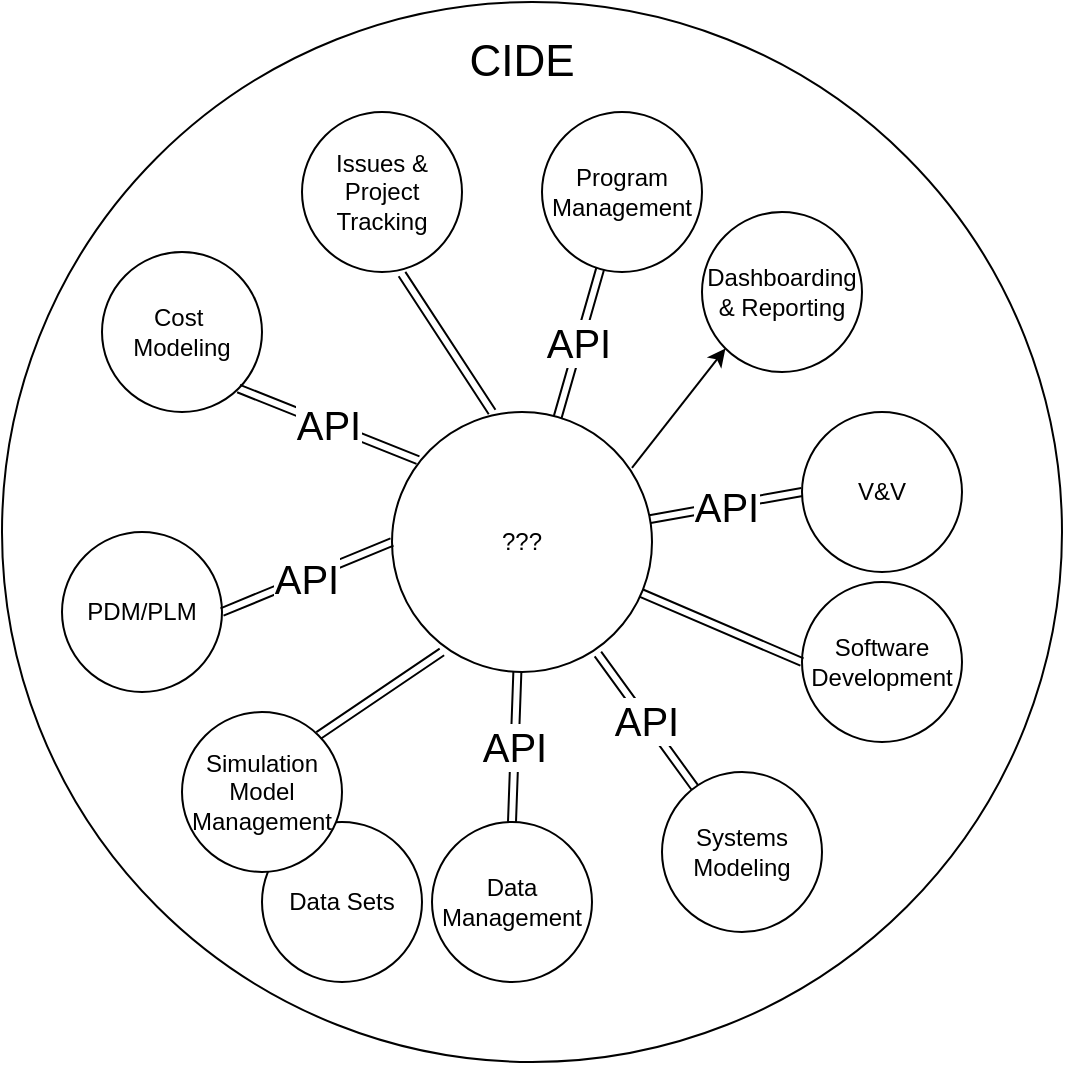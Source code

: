 <mxGraphModel dx="751" dy="540" grid="1" gridSize="10" guides="1" tooltips="1" connect="1" arrows="1" fold="1" page="1" pageScale="1" pageWidth="850" pageHeight="1100" background="#ffffff"><root><mxCell id="0"/><mxCell id="1" parent="0"/><mxCell id="31" value="" style="group" parent="1" vertex="1" connectable="0"><mxGeometry x="160" y="75" width="530" height="530" as="geometry"/></mxCell><mxCell id="26" value="" style="ellipse;whiteSpace=wrap;html=1;aspect=fixed;fontSize=12;" parent="31" vertex="1"><mxGeometry width="530" height="530" as="geometry"/></mxCell><mxCell id="30" value="CIDE" style="text;html=1;strokeColor=none;fillColor=none;align=center;verticalAlign=middle;whiteSpace=wrap;rounded=0;fontSize=22;" parent="31" vertex="1"><mxGeometry x="240" y="20" width="40" height="20" as="geometry"/></mxCell><mxCell id="32" value="Software Development" style="ellipse;whiteSpace=wrap;html=1;aspect=fixed;" parent="31" vertex="1"><mxGeometry x="400" y="290" width="80" height="80" as="geometry"/></mxCell><mxCell id="22" value="Data Management" style="ellipse;whiteSpace=wrap;html=1;aspect=fixed;" parent="31" vertex="1"><mxGeometry x="215" y="410" width="80" height="80" as="geometry"/></mxCell><mxCell id="34" value="Data Sets" style="ellipse;whiteSpace=wrap;html=1;aspect=fixed;" vertex="1" parent="31"><mxGeometry x="130" y="410" width="80" height="80" as="geometry"/></mxCell><mxCell id="2" value="???" style="ellipse;whiteSpace=wrap;html=1;aspect=fixed;" parent="1" vertex="1"><mxGeometry x="355" y="280" width="130" height="130" as="geometry"/></mxCell><mxCell id="3" value="Cost&amp;nbsp;&lt;div&gt;Modeling&lt;/div&gt;" style="ellipse;whiteSpace=wrap;html=1;aspect=fixed;" parent="1" vertex="1"><mxGeometry x="210" y="200" width="80" height="80" as="geometry"/></mxCell><mxCell id="4" value="API" style="shape=link;html=1;jettySize=auto;orthogonalLoop=1;entryX=0.1;entryY=0.185;entryPerimeter=0;exitX=1;exitY=1;fontSize=20;" parent="1" source="3" target="2" edge="1"><mxGeometry width="50" height="50" relative="1" as="geometry"><mxPoint x="300" y="240" as="sourcePoint"/><mxPoint x="280" y="430" as="targetPoint"/></mxGeometry></mxCell><mxCell id="5" value="PDM/PLM" style="ellipse;whiteSpace=wrap;html=1;aspect=fixed;" parent="1" vertex="1"><mxGeometry x="190" y="340" width="80" height="80" as="geometry"/></mxCell><mxCell id="7" value="Program&lt;div&gt;Management&lt;/div&gt;" style="ellipse;whiteSpace=wrap;html=1;aspect=fixed;" parent="1" vertex="1"><mxGeometry x="430" y="130" width="80" height="80" as="geometry"/></mxCell><mxCell id="8" value="Systems Modeling" style="ellipse;whiteSpace=wrap;html=1;aspect=fixed;" parent="1" vertex="1"><mxGeometry x="490" y="460" width="80" height="80" as="geometry"/></mxCell><mxCell id="9" value="Issues &amp;amp; Project Tracking" style="ellipse;whiteSpace=wrap;html=1;aspect=fixed;" parent="1" vertex="1"><mxGeometry x="310" y="130" width="80" height="80" as="geometry"/></mxCell><mxCell id="10" value="API" style="shape=link;html=1;jettySize=auto;orthogonalLoop=1;exitX=0.792;exitY=0.931;exitPerimeter=0;fontSize=20;" parent="1" source="2" target="8" edge="1"><mxGeometry width="50" height="50" relative="1" as="geometry"><mxPoint x="170" y="710" as="sourcePoint"/><mxPoint x="220" y="660" as="targetPoint"/></mxGeometry></mxCell><mxCell id="11" value="V&amp;amp;V" style="ellipse;whiteSpace=wrap;html=1;aspect=fixed;" parent="1" vertex="1"><mxGeometry x="560" y="280" width="80" height="80" as="geometry"/></mxCell><mxCell id="12" value="API" style="shape=link;html=1;jettySize=auto;orthogonalLoop=1;exitX=0;exitY=0.5;entryX=1;entryY=0.5;fontSize=20;" parent="1" source="2" target="5" edge="1"><mxGeometry width="50" height="50" relative="1" as="geometry"><mxPoint x="170" y="730" as="sourcePoint"/><mxPoint x="251" y="400" as="targetPoint"/></mxGeometry></mxCell><mxCell id="13" value="API" style="shape=link;html=1;jettySize=auto;orthogonalLoop=1;fontSize=20;" parent="1" source="7" target="2" edge="1"><mxGeometry width="50" height="50" relative="1" as="geometry"><mxPoint x="140" y="730" as="sourcePoint"/><mxPoint x="190" y="680" as="targetPoint"/></mxGeometry></mxCell><mxCell id="14" value="API" style="shape=link;html=1;jettySize=auto;orthogonalLoop=1;entryX=0;entryY=0.5;fontSize=20;" parent="1" source="2" target="11" edge="1"><mxGeometry width="50" height="50" relative="1" as="geometry"><mxPoint x="140" y="730" as="sourcePoint"/><mxPoint x="190" y="680" as="targetPoint"/></mxGeometry></mxCell><mxCell id="15" value="Dashboarding &amp;amp; Reporting" style="ellipse;whiteSpace=wrap;html=1;aspect=fixed;" parent="1" vertex="1"><mxGeometry x="510" y="180" width="80" height="80" as="geometry"/></mxCell><mxCell id="18" value="" style="endArrow=classic;html=1;fontSize=20;entryX=0;entryY=1;exitX=0.923;exitY=0.215;exitPerimeter=0;" parent="1" source="2" target="15" edge="1"><mxGeometry width="50" height="50" relative="1" as="geometry"><mxPoint x="170" y="710" as="sourcePoint"/><mxPoint x="220" y="660" as="targetPoint"/></mxGeometry></mxCell><mxCell id="24" value="" style="shape=link;html=1;jettySize=auto;orthogonalLoop=1;fontSize=20;entryX=0.625;entryY=1.013;entryPerimeter=0;exitX=0.385;exitY=0;exitPerimeter=0;" parent="1" source="2" target="9" edge="1"><mxGeometry width="50" height="50" relative="1" as="geometry"><mxPoint x="160" y="640" as="sourcePoint"/><mxPoint x="210" y="590" as="targetPoint"/></mxGeometry></mxCell><mxCell id="25" value="API" style="shape=link;html=1;jettySize=auto;orthogonalLoop=1;fontSize=20;entryX=0.5;entryY=0;" parent="1" source="2" target="22" edge="1"><mxGeometry width="50" height="50" relative="1" as="geometry"><mxPoint x="160" y="610" as="sourcePoint"/><mxPoint x="210" y="560" as="targetPoint"/></mxGeometry></mxCell><mxCell id="28" value="Simulation Model&lt;div&gt;Management&lt;/div&gt;" style="ellipse;whiteSpace=wrap;html=1;aspect=fixed;fontSize=12;" parent="1" vertex="1"><mxGeometry x="250" y="430" width="80" height="80" as="geometry"/></mxCell><mxCell id="29" value="" style="shape=link;html=1;jettySize=auto;orthogonalLoop=1;fontSize=12;entryX=1;entryY=0;exitX=0.192;exitY=0.923;exitPerimeter=0;" parent="1" source="2" target="28" edge="1"><mxGeometry width="50" height="50" relative="1" as="geometry"><mxPoint x="180" y="670" as="sourcePoint"/><mxPoint x="230" y="620" as="targetPoint"/></mxGeometry></mxCell><mxCell id="33" value="" style="shape=link;html=1;jettySize=auto;orthogonalLoop=1;fontSize=22;entryX=0;entryY=0.5;" parent="1" source="2" target="32" edge="1"><mxGeometry width="50" height="50" relative="1" as="geometry"><mxPoint x="160" y="680" as="sourcePoint"/><mxPoint x="210" y="630" as="targetPoint"/></mxGeometry></mxCell></root></mxGraphModel>